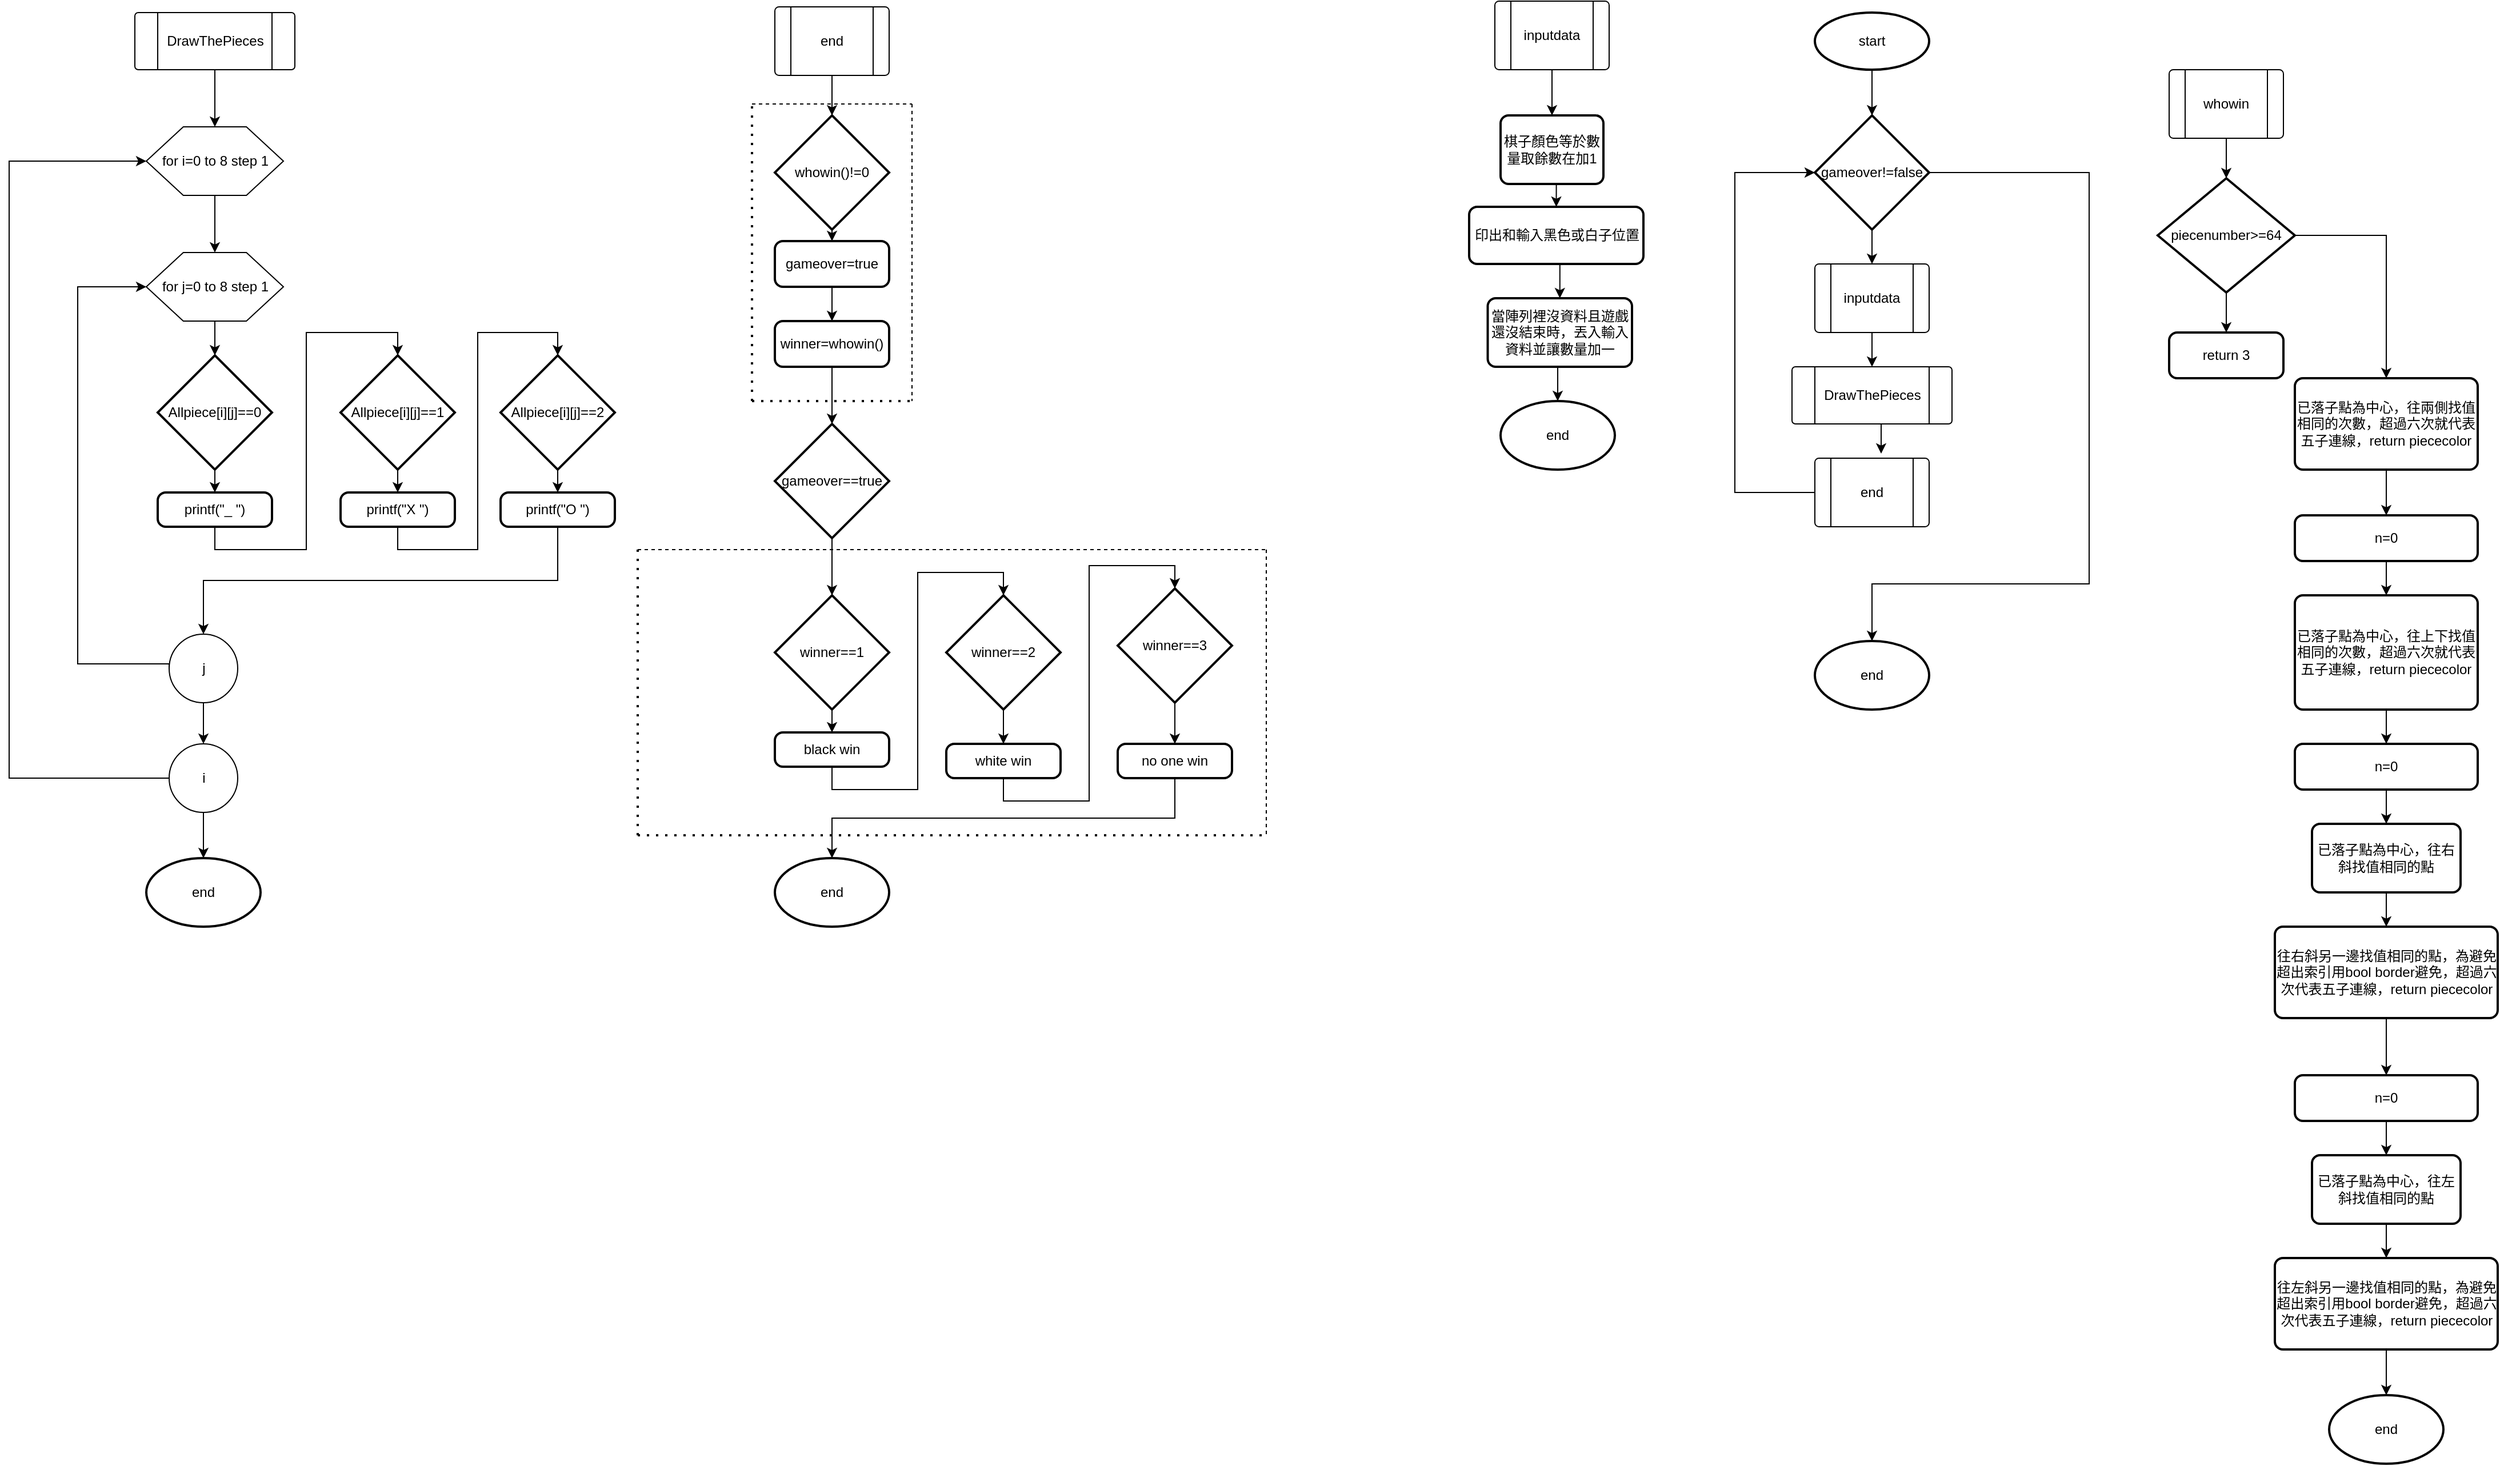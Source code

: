 <mxfile version="14.1.8" type="device"><diagram id="1aD311XhRv0LIeYJ-RHD" name="Page-1"><mxGraphModel dx="2500" dy="909" grid="1" gridSize="10" guides="1" tooltips="1" connect="1" arrows="1" fold="1" page="1" pageScale="1" pageWidth="827" pageHeight="1169" math="0" shadow="0"><root><mxCell id="0"/><mxCell id="1" parent="0"/><mxCell id="EGd4AfUDKAgY0UNJloyf-6" style="edgeStyle=orthogonalEdgeStyle;rounded=0;orthogonalLoop=1;jettySize=auto;html=1;exitX=0.5;exitY=1;exitDx=0;exitDy=0;entryX=0.5;entryY=0;entryDx=0;entryDy=0;" parent="1" source="EGd4AfUDKAgY0UNJloyf-2" target="EGd4AfUDKAgY0UNJloyf-21" edge="1"><mxGeometry relative="1" as="geometry"><mxPoint x="100" y="110" as="targetPoint"/></mxGeometry></mxCell><mxCell id="EGd4AfUDKAgY0UNJloyf-2" value="DrawThePieces" style="verticalLabelPosition=middle;verticalAlign=middle;html=1;shape=process;rounded=1;size=0.14;arcSize=6;whiteSpace=wrap;labelPosition=center;align=center;" parent="1" vertex="1"><mxGeometry x="30" y="40" width="140" height="50" as="geometry"/></mxCell><mxCell id="EGd4AfUDKAgY0UNJloyf-25" style="edgeStyle=orthogonalEdgeStyle;rounded=0;orthogonalLoop=1;jettySize=auto;html=1;exitX=0.5;exitY=1;exitDx=0;exitDy=0;entryX=0.5;entryY=0;entryDx=0;entryDy=0;" parent="1" source="EGd4AfUDKAgY0UNJloyf-21" target="EGd4AfUDKAgY0UNJloyf-23" edge="1"><mxGeometry relative="1" as="geometry"/></mxCell><mxCell id="EGd4AfUDKAgY0UNJloyf-21" value="for i=0 to 8 step 1" style="verticalLabelPosition=middle;verticalAlign=middle;html=1;shape=hexagon;perimeter=hexagonPerimeter2;arcSize=6;size=0.27;labelPosition=center;align=center;" parent="1" vertex="1"><mxGeometry x="40" y="140" width="120" height="60" as="geometry"/></mxCell><mxCell id="EGd4AfUDKAgY0UNJloyf-41" style="edgeStyle=orthogonalEdgeStyle;rounded=0;orthogonalLoop=1;jettySize=auto;html=1;exitX=0;exitY=0.5;exitDx=0;exitDy=0;exitPerimeter=0;entryX=0;entryY=0.5;entryDx=0;entryDy=0;" parent="1" source="EGd4AfUDKAgY0UNJloyf-22" target="EGd4AfUDKAgY0UNJloyf-21" edge="1"><mxGeometry relative="1" as="geometry"><Array as="points"><mxPoint x="-80" y="710"/><mxPoint x="-80" y="170"/></Array></mxGeometry></mxCell><mxCell id="EGd4AfUDKAgY0UNJloyf-88" style="edgeStyle=orthogonalEdgeStyle;rounded=0;orthogonalLoop=1;jettySize=auto;html=1;exitX=0.5;exitY=1;exitDx=0;exitDy=0;exitPerimeter=0;entryX=0.5;entryY=0;entryDx=0;entryDy=0;entryPerimeter=0;" parent="1" source="EGd4AfUDKAgY0UNJloyf-22" target="EGd4AfUDKAgY0UNJloyf-87" edge="1"><mxGeometry relative="1" as="geometry"/></mxCell><mxCell id="EGd4AfUDKAgY0UNJloyf-22" value="i" style="verticalLabelPosition=middle;verticalAlign=middle;html=1;shape=mxgraph.flowchart.on-page_reference;labelPosition=center;align=center;" parent="1" vertex="1"><mxGeometry x="60" y="680" width="60" height="60" as="geometry"/></mxCell><mxCell id="EGd4AfUDKAgY0UNJloyf-32" style="edgeStyle=orthogonalEdgeStyle;rounded=0;orthogonalLoop=1;jettySize=auto;html=1;exitX=0.5;exitY=1;exitDx=0;exitDy=0;entryX=0.5;entryY=0;entryDx=0;entryDy=0;entryPerimeter=0;" parent="1" source="EGd4AfUDKAgY0UNJloyf-23" target="EGd4AfUDKAgY0UNJloyf-26" edge="1"><mxGeometry relative="1" as="geometry"/></mxCell><mxCell id="EGd4AfUDKAgY0UNJloyf-23" value="for j=0 to 8 step 1" style="verticalLabelPosition=middle;verticalAlign=middle;html=1;shape=hexagon;perimeter=hexagonPerimeter2;arcSize=6;size=0.27;labelPosition=center;align=center;" parent="1" vertex="1"><mxGeometry x="40" y="250" width="120" height="60" as="geometry"/></mxCell><mxCell id="EGd4AfUDKAgY0UNJloyf-39" style="edgeStyle=orthogonalEdgeStyle;rounded=0;orthogonalLoop=1;jettySize=auto;html=1;exitX=0.5;exitY=1;exitDx=0;exitDy=0;exitPerimeter=0;entryX=0.5;entryY=0;entryDx=0;entryDy=0;entryPerimeter=0;" parent="1" source="EGd4AfUDKAgY0UNJloyf-24" target="EGd4AfUDKAgY0UNJloyf-22" edge="1"><mxGeometry relative="1" as="geometry"/></mxCell><mxCell id="EGd4AfUDKAgY0UNJloyf-40" style="edgeStyle=orthogonalEdgeStyle;rounded=0;orthogonalLoop=1;jettySize=auto;html=1;exitX=0;exitY=0.5;exitDx=0;exitDy=0;exitPerimeter=0;entryX=0;entryY=0.5;entryDx=0;entryDy=0;" parent="1" source="EGd4AfUDKAgY0UNJloyf-24" target="EGd4AfUDKAgY0UNJloyf-23" edge="1"><mxGeometry relative="1" as="geometry"><Array as="points"><mxPoint x="60" y="610"/><mxPoint x="-20" y="610"/><mxPoint x="-20" y="280"/></Array></mxGeometry></mxCell><mxCell id="EGd4AfUDKAgY0UNJloyf-24" value="j" style="verticalLabelPosition=middle;verticalAlign=middle;html=1;shape=mxgraph.flowchart.on-page_reference;labelPosition=center;align=center;" parent="1" vertex="1"><mxGeometry x="60" y="584" width="60" height="60" as="geometry"/></mxCell><mxCell id="EGd4AfUDKAgY0UNJloyf-33" style="edgeStyle=orthogonalEdgeStyle;rounded=0;orthogonalLoop=1;jettySize=auto;html=1;exitX=0.5;exitY=1;exitDx=0;exitDy=0;exitPerimeter=0;entryX=0.5;entryY=0;entryDx=0;entryDy=0;" parent="1" source="EGd4AfUDKAgY0UNJloyf-26" target="EGd4AfUDKAgY0UNJloyf-27" edge="1"><mxGeometry relative="1" as="geometry"/></mxCell><mxCell id="EGd4AfUDKAgY0UNJloyf-26" value="Allpiece[i][j]==0" style="strokeWidth=2;html=1;shape=mxgraph.flowchart.decision;whiteSpace=wrap;" parent="1" vertex="1"><mxGeometry x="50" y="340" width="100" height="100" as="geometry"/></mxCell><mxCell id="EGd4AfUDKAgY0UNJloyf-44" style="edgeStyle=orthogonalEdgeStyle;rounded=0;orthogonalLoop=1;jettySize=auto;html=1;exitX=0.5;exitY=1;exitDx=0;exitDy=0;entryX=0.5;entryY=0;entryDx=0;entryDy=0;entryPerimeter=0;" parent="1" source="EGd4AfUDKAgY0UNJloyf-27" target="EGd4AfUDKAgY0UNJloyf-28" edge="1"><mxGeometry relative="1" as="geometry"/></mxCell><mxCell id="EGd4AfUDKAgY0UNJloyf-27" value="printf(&quot;_ &quot;)" style="rounded=1;whiteSpace=wrap;html=1;absoluteArcSize=1;arcSize=14;strokeWidth=2;" parent="1" vertex="1"><mxGeometry x="50" y="460" width="100" height="30" as="geometry"/></mxCell><mxCell id="EGd4AfUDKAgY0UNJloyf-35" style="edgeStyle=orthogonalEdgeStyle;rounded=0;orthogonalLoop=1;jettySize=auto;html=1;exitX=0.5;exitY=1;exitDx=0;exitDy=0;exitPerimeter=0;entryX=0.5;entryY=0;entryDx=0;entryDy=0;" parent="1" source="EGd4AfUDKAgY0UNJloyf-28" target="EGd4AfUDKAgY0UNJloyf-29" edge="1"><mxGeometry relative="1" as="geometry"/></mxCell><mxCell id="EGd4AfUDKAgY0UNJloyf-28" value="Allpiece[i][j]==1" style="strokeWidth=2;html=1;shape=mxgraph.flowchart.decision;whiteSpace=wrap;" parent="1" vertex="1"><mxGeometry x="210" y="340" width="100" height="100" as="geometry"/></mxCell><mxCell id="EGd4AfUDKAgY0UNJloyf-45" style="edgeStyle=orthogonalEdgeStyle;rounded=0;orthogonalLoop=1;jettySize=auto;html=1;exitX=0.5;exitY=1;exitDx=0;exitDy=0;entryX=0.5;entryY=0;entryDx=0;entryDy=0;entryPerimeter=0;" parent="1" source="EGd4AfUDKAgY0UNJloyf-29" target="EGd4AfUDKAgY0UNJloyf-30" edge="1"><mxGeometry relative="1" as="geometry"/></mxCell><mxCell id="EGd4AfUDKAgY0UNJloyf-29" value="printf(&quot;X &quot;)" style="rounded=1;whiteSpace=wrap;html=1;absoluteArcSize=1;arcSize=14;strokeWidth=2;" parent="1" vertex="1"><mxGeometry x="210" y="460" width="100" height="30" as="geometry"/></mxCell><mxCell id="EGd4AfUDKAgY0UNJloyf-37" style="edgeStyle=orthogonalEdgeStyle;rounded=0;orthogonalLoop=1;jettySize=auto;html=1;exitX=0.5;exitY=1;exitDx=0;exitDy=0;exitPerimeter=0;entryX=0.5;entryY=0;entryDx=0;entryDy=0;" parent="1" source="EGd4AfUDKAgY0UNJloyf-30" target="EGd4AfUDKAgY0UNJloyf-31" edge="1"><mxGeometry relative="1" as="geometry"/></mxCell><mxCell id="EGd4AfUDKAgY0UNJloyf-30" value="Allpiece[i][j]==2" style="strokeWidth=2;html=1;shape=mxgraph.flowchart.decision;whiteSpace=wrap;" parent="1" vertex="1"><mxGeometry x="350" y="340" width="100" height="100" as="geometry"/></mxCell><mxCell id="EGd4AfUDKAgY0UNJloyf-38" style="edgeStyle=orthogonalEdgeStyle;rounded=0;orthogonalLoop=1;jettySize=auto;html=1;exitX=0.5;exitY=1;exitDx=0;exitDy=0;entryX=0.5;entryY=0;entryDx=0;entryDy=0;entryPerimeter=0;" parent="1" source="EGd4AfUDKAgY0UNJloyf-31" target="EGd4AfUDKAgY0UNJloyf-24" edge="1"><mxGeometry relative="1" as="geometry"/></mxCell><mxCell id="EGd4AfUDKAgY0UNJloyf-31" value="printf(&quot;O &quot;)" style="rounded=1;whiteSpace=wrap;html=1;absoluteArcSize=1;arcSize=14;strokeWidth=2;" parent="1" vertex="1"><mxGeometry x="350" y="460" width="100" height="30" as="geometry"/></mxCell><mxCell id="EGd4AfUDKAgY0UNJloyf-54" style="edgeStyle=orthogonalEdgeStyle;rounded=0;orthogonalLoop=1;jettySize=auto;html=1;exitX=0.5;exitY=1;exitDx=0;exitDy=0;entryX=0.5;entryY=0;entryDx=0;entryDy=0;entryPerimeter=0;" parent="1" source="EGd4AfUDKAgY0UNJloyf-48" target="EGd4AfUDKAgY0UNJloyf-49" edge="1"><mxGeometry relative="1" as="geometry"/></mxCell><mxCell id="EGd4AfUDKAgY0UNJloyf-48" value="end" style="verticalLabelPosition=middle;verticalAlign=middle;html=1;shape=process;whiteSpace=wrap;rounded=1;size=0.14;arcSize=6;labelPosition=center;align=center;" parent="1" vertex="1"><mxGeometry x="590" y="35" width="100" height="60" as="geometry"/></mxCell><mxCell id="EGd4AfUDKAgY0UNJloyf-51" style="edgeStyle=orthogonalEdgeStyle;rounded=0;orthogonalLoop=1;jettySize=auto;html=1;exitX=0.5;exitY=1;exitDx=0;exitDy=0;exitPerimeter=0;entryX=0.5;entryY=0;entryDx=0;entryDy=0;" parent="1" source="EGd4AfUDKAgY0UNJloyf-49" target="EGd4AfUDKAgY0UNJloyf-50" edge="1"><mxGeometry relative="1" as="geometry"/></mxCell><mxCell id="EGd4AfUDKAgY0UNJloyf-49" value="whowin()!=0" style="strokeWidth=2;html=1;shape=mxgraph.flowchart.decision;whiteSpace=wrap;" parent="1" vertex="1"><mxGeometry x="590" y="130" width="100" height="100" as="geometry"/></mxCell><mxCell id="EGd4AfUDKAgY0UNJloyf-53" style="edgeStyle=orthogonalEdgeStyle;rounded=0;orthogonalLoop=1;jettySize=auto;html=1;exitX=0.5;exitY=1;exitDx=0;exitDy=0;entryX=0.5;entryY=0;entryDx=0;entryDy=0;" parent="1" source="EGd4AfUDKAgY0UNJloyf-50" target="EGd4AfUDKAgY0UNJloyf-52" edge="1"><mxGeometry relative="1" as="geometry"/></mxCell><mxCell id="EGd4AfUDKAgY0UNJloyf-50" value="gameover=true" style="rounded=1;whiteSpace=wrap;html=1;absoluteArcSize=1;arcSize=14;strokeWidth=2;" parent="1" vertex="1"><mxGeometry x="590" y="240" width="100" height="40" as="geometry"/></mxCell><mxCell id="EGd4AfUDKAgY0UNJloyf-66" style="edgeStyle=orthogonalEdgeStyle;rounded=0;orthogonalLoop=1;jettySize=auto;html=1;exitX=0.5;exitY=1;exitDx=0;exitDy=0;" parent="1" source="EGd4AfUDKAgY0UNJloyf-52" target="EGd4AfUDKAgY0UNJloyf-67" edge="1"><mxGeometry relative="1" as="geometry"><mxPoint x="639.667" y="440" as="targetPoint"/></mxGeometry></mxCell><mxCell id="EGd4AfUDKAgY0UNJloyf-52" value="winner=whowin()" style="rounded=1;whiteSpace=wrap;html=1;absoluteArcSize=1;arcSize=14;strokeWidth=2;" parent="1" vertex="1"><mxGeometry x="590" y="310" width="100" height="40" as="geometry"/></mxCell><mxCell id="EGd4AfUDKAgY0UNJloyf-55" style="edgeStyle=orthogonalEdgeStyle;rounded=0;orthogonalLoop=1;jettySize=auto;html=1;exitX=0.5;exitY=1;exitDx=0;exitDy=0;exitPerimeter=0;entryX=0.5;entryY=0;entryDx=0;entryDy=0;" parent="1" source="EGd4AfUDKAgY0UNJloyf-56" target="EGd4AfUDKAgY0UNJloyf-58" edge="1"><mxGeometry relative="1" as="geometry"/></mxCell><mxCell id="EGd4AfUDKAgY0UNJloyf-56" value="winner==1" style="strokeWidth=2;html=1;shape=mxgraph.flowchart.decision;whiteSpace=wrap;" parent="1" vertex="1"><mxGeometry x="590" y="550" width="100" height="100" as="geometry"/></mxCell><mxCell id="EGd4AfUDKAgY0UNJloyf-57" style="edgeStyle=orthogonalEdgeStyle;rounded=0;orthogonalLoop=1;jettySize=auto;html=1;exitX=0.5;exitY=1;exitDx=0;exitDy=0;entryX=0.5;entryY=0;entryDx=0;entryDy=0;entryPerimeter=0;" parent="1" source="EGd4AfUDKAgY0UNJloyf-58" target="EGd4AfUDKAgY0UNJloyf-78" edge="1"><mxGeometry relative="1" as="geometry"><mxPoint x="700" y="710" as="targetPoint"/></mxGeometry></mxCell><mxCell id="EGd4AfUDKAgY0UNJloyf-58" value="black win" style="rounded=1;whiteSpace=wrap;html=1;absoluteArcSize=1;arcSize=14;strokeWidth=2;" parent="1" vertex="1"><mxGeometry x="590" y="670" width="100" height="30" as="geometry"/></mxCell><mxCell id="EGd4AfUDKAgY0UNJloyf-76" style="edgeStyle=orthogonalEdgeStyle;rounded=0;orthogonalLoop=1;jettySize=auto;html=1;exitX=0.5;exitY=1;exitDx=0;exitDy=0;exitPerimeter=0;entryX=0.5;entryY=0;entryDx=0;entryDy=0;entryPerimeter=0;" parent="1" source="EGd4AfUDKAgY0UNJloyf-67" target="EGd4AfUDKAgY0UNJloyf-56" edge="1"><mxGeometry relative="1" as="geometry"/></mxCell><mxCell id="EGd4AfUDKAgY0UNJloyf-67" value="gameover==true" style="strokeWidth=2;html=1;shape=mxgraph.flowchart.decision;whiteSpace=wrap;" parent="1" vertex="1"><mxGeometry x="589.997" y="400" width="100" height="100" as="geometry"/></mxCell><mxCell id="EGd4AfUDKAgY0UNJloyf-68" value="" style="endArrow=none;dashed=1;html=1;dashPattern=1 3;strokeWidth=2;" parent="1" edge="1"><mxGeometry width="50" height="50" relative="1" as="geometry"><mxPoint x="570" y="380" as="sourcePoint"/><mxPoint x="570" y="120" as="targetPoint"/></mxGeometry></mxCell><mxCell id="EGd4AfUDKAgY0UNJloyf-70" value="" style="endArrow=none;dashed=1;html=1;dashPattern=1 3;strokeWidth=2;" parent="1" edge="1"><mxGeometry width="50" height="50" relative="1" as="geometry"><mxPoint x="570" y="380" as="sourcePoint"/><mxPoint x="710" y="380" as="targetPoint"/></mxGeometry></mxCell><mxCell id="EGd4AfUDKAgY0UNJloyf-74" value="" style="endArrow=none;dashed=1;html=1;" parent="1" edge="1"><mxGeometry width="50" height="50" relative="1" as="geometry"><mxPoint x="570" y="120" as="sourcePoint"/><mxPoint x="710" y="120" as="targetPoint"/></mxGeometry></mxCell><mxCell id="EGd4AfUDKAgY0UNJloyf-75" value="" style="endArrow=none;dashed=1;html=1;" parent="1" edge="1"><mxGeometry width="50" height="50" relative="1" as="geometry"><mxPoint x="710" y="120" as="sourcePoint"/><mxPoint x="710" y="380" as="targetPoint"/></mxGeometry></mxCell><mxCell id="EGd4AfUDKAgY0UNJloyf-77" style="edgeStyle=orthogonalEdgeStyle;rounded=0;orthogonalLoop=1;jettySize=auto;html=1;exitX=0.5;exitY=1;exitDx=0;exitDy=0;exitPerimeter=0;entryX=0.5;entryY=0;entryDx=0;entryDy=0;" parent="1" source="EGd4AfUDKAgY0UNJloyf-78" target="EGd4AfUDKAgY0UNJloyf-80" edge="1"><mxGeometry relative="1" as="geometry"/></mxCell><mxCell id="EGd4AfUDKAgY0UNJloyf-78" value="winner==2" style="strokeWidth=2;html=1;shape=mxgraph.flowchart.decision;whiteSpace=wrap;" parent="1" vertex="1"><mxGeometry x="740" y="550" width="100" height="100" as="geometry"/></mxCell><mxCell id="EGd4AfUDKAgY0UNJloyf-79" style="edgeStyle=orthogonalEdgeStyle;rounded=0;orthogonalLoop=1;jettySize=auto;html=1;exitX=0.5;exitY=1;exitDx=0;exitDy=0;entryX=0.5;entryY=0;entryDx=0;entryDy=0;entryPerimeter=0;" parent="1" source="EGd4AfUDKAgY0UNJloyf-80" target="EGd4AfUDKAgY0UNJloyf-82" edge="1"><mxGeometry relative="1" as="geometry"><mxPoint x="1037" y="550" as="targetPoint"/></mxGeometry></mxCell><mxCell id="EGd4AfUDKAgY0UNJloyf-80" value="white win&lt;span style=&quot;color: rgba(0 , 0 , 0 , 0) ; font-family: monospace ; font-size: 0px&quot;&gt;%3CmxGraphModel%3E%3Croot%3E%3CmxCell%20id%3D%220%22%2F%3E%3CmxCell%20id%3D%221%22%20parent%3D%220%22%2F%3E%3CmxCell%20id%3D%222%22%20style%3D%22edgeStyle%3DorthogonalEdgeStyle%3Brounded%3D0%3BorthogonalLoop%3D1%3BjettySize%3Dauto%3Bhtml%3D1%3BexitX%3D0.5%3BexitY%3D1%3BexitDx%3D0%3BexitDy%3D0%3BexitPerimeter%3D0%3BentryX%3D0.5%3BentryY%3D0%3BentryDx%3D0%3BentryDy%3D0%3B%22%20edge%3D%221%22%20source%3D%223%22%20target%3D%225%22%20parent%3D%221%22%3E%3CmxGeometry%20relative%3D%221%22%20as%3D%22geometry%22%2F%3E%3C%2FmxCell%3E%3CmxCell%20id%3D%223%22%20value%3D%22winner%3D%3D1%22%20style%3D%22strokeWidth%3D2%3Bhtml%3D1%3Bshape%3Dmxgraph.flowchart.decision%3BwhiteSpace%3Dwrap%3B%22%20vertex%3D%221%22%20parent%3D%221%22%3E%3CmxGeometry%20x%3D%22590%22%20y%3D%22550%22%20width%3D%22100%22%20height%3D%22100%22%20as%3D%22geometry%22%2F%3E%3C%2FmxCell%3E%3CmxCell%20id%3D%224%22%20style%3D%22edgeStyle%3DorthogonalEdgeStyle%3Brounded%3D0%3BorthogonalLoop%3D1%3BjettySize%3Dauto%3Bhtml%3D1%3BexitX%3D0.5%3BexitY%3D1%3BexitDx%3D0%3BexitDy%3D0%3BentryX%3D0.5%3BentryY%3D0%3BentryDx%3D0%3BentryDy%3D0%3BentryPerimeter%3D0%3B%22%20edge%3D%221%22%20source%3D%225%22%20parent%3D%221%22%3E%3CmxGeometry%20relative%3D%221%22%20as%3D%22geometry%22%3E%3CmxPoint%20x%3D%22800%22%20y%3D%22550%22%20as%3D%22targetPoint%22%2F%3E%3C%2FmxGeometry%3E%3C%2FmxCell%3E%3CmxCell%20id%3D%225%22%20value%3D%22black%20win%22%20style%3D%22rounded%3D1%3BwhiteSpace%3Dwrap%3Bhtml%3D1%3BabsoluteArcSize%3D1%3BarcSize%3D14%3BstrokeWidth%3D2%3B%22%20vertex%3D%221%22%20parent%3D%221%22%3E%3CmxGeometry%20x%3D%22590%22%20y%3D%22670%22%20width%3D%22100%22%20height%3D%2230%22%20as%3D%22geometry%22%2F%3E%3C%2FmxCell%3E%3C%2Froot%3E%3C%2FmxGraphModel%3E&lt;/span&gt;" style="rounded=1;whiteSpace=wrap;html=1;absoluteArcSize=1;arcSize=14;strokeWidth=2;" parent="1" vertex="1"><mxGeometry x="740" y="680" width="100" height="30" as="geometry"/></mxCell><mxCell id="EGd4AfUDKAgY0UNJloyf-81" style="edgeStyle=orthogonalEdgeStyle;rounded=0;orthogonalLoop=1;jettySize=auto;html=1;exitX=0.5;exitY=1;exitDx=0;exitDy=0;exitPerimeter=0;entryX=0.5;entryY=0;entryDx=0;entryDy=0;" parent="1" source="EGd4AfUDKAgY0UNJloyf-82" target="EGd4AfUDKAgY0UNJloyf-84" edge="1"><mxGeometry relative="1" as="geometry"/></mxCell><mxCell id="EGd4AfUDKAgY0UNJloyf-82" value="winner==3" style="strokeWidth=2;html=1;shape=mxgraph.flowchart.decision;whiteSpace=wrap;" parent="1" vertex="1"><mxGeometry x="890" y="544" width="100" height="100" as="geometry"/></mxCell><mxCell id="EGd4AfUDKAgY0UNJloyf-86" style="edgeStyle=orthogonalEdgeStyle;rounded=0;orthogonalLoop=1;jettySize=auto;html=1;exitX=0.5;exitY=1;exitDx=0;exitDy=0;entryX=0.5;entryY=0;entryDx=0;entryDy=0;entryPerimeter=0;" parent="1" source="EGd4AfUDKAgY0UNJloyf-84" target="EGd4AfUDKAgY0UNJloyf-85" edge="1"><mxGeometry relative="1" as="geometry"/></mxCell><mxCell id="EGd4AfUDKAgY0UNJloyf-84" value="no one win" style="rounded=1;whiteSpace=wrap;html=1;absoluteArcSize=1;arcSize=14;strokeWidth=2;" parent="1" vertex="1"><mxGeometry x="890" y="680" width="100" height="30" as="geometry"/></mxCell><mxCell id="EGd4AfUDKAgY0UNJloyf-85" value="end" style="strokeWidth=2;html=1;shape=mxgraph.flowchart.start_1;whiteSpace=wrap;" parent="1" vertex="1"><mxGeometry x="590" y="780" width="100" height="60" as="geometry"/></mxCell><mxCell id="EGd4AfUDKAgY0UNJloyf-87" value="end" style="strokeWidth=2;html=1;shape=mxgraph.flowchart.start_1;whiteSpace=wrap;" parent="1" vertex="1"><mxGeometry x="40" y="780" width="100" height="60" as="geometry"/></mxCell><mxCell id="pH34HNgsNr_-cKesOnFp-7" value="" style="endArrow=none;dashed=1;html=1;dashPattern=1 3;strokeWidth=2;" edge="1" parent="1"><mxGeometry width="50" height="50" relative="1" as="geometry"><mxPoint x="470" y="760" as="sourcePoint"/><mxPoint x="470" y="510" as="targetPoint"/></mxGeometry></mxCell><mxCell id="pH34HNgsNr_-cKesOnFp-8" value="" style="endArrow=none;dashed=1;html=1;dashPattern=1 3;strokeWidth=2;" edge="1" parent="1"><mxGeometry width="50" height="50" relative="1" as="geometry"><mxPoint x="470" y="760" as="sourcePoint"/><mxPoint x="1020" y="760" as="targetPoint"/></mxGeometry></mxCell><mxCell id="pH34HNgsNr_-cKesOnFp-9" value="" style="endArrow=none;dashed=1;html=1;" edge="1" parent="1"><mxGeometry width="50" height="50" relative="1" as="geometry"><mxPoint x="470" y="510" as="sourcePoint"/><mxPoint x="1020" y="510" as="targetPoint"/></mxGeometry></mxCell><mxCell id="pH34HNgsNr_-cKesOnFp-10" value="" style="endArrow=none;dashed=1;html=1;" edge="1" parent="1"><mxGeometry width="50" height="50" relative="1" as="geometry"><mxPoint x="1020" y="510" as="sourcePoint"/><mxPoint x="1020" y="760" as="targetPoint"/></mxGeometry></mxCell><mxCell id="pH34HNgsNr_-cKesOnFp-19" style="edgeStyle=orthogonalEdgeStyle;rounded=0;orthogonalLoop=1;jettySize=auto;html=1;exitX=0.5;exitY=1;exitDx=0;exitDy=0;entryX=0.5;entryY=0;entryDx=0;entryDy=0;" edge="1" parent="1" source="pH34HNgsNr_-cKesOnFp-12" target="pH34HNgsNr_-cKesOnFp-18"><mxGeometry relative="1" as="geometry"/></mxCell><mxCell id="pH34HNgsNr_-cKesOnFp-12" value="inputdata" style="verticalLabelPosition=middle;verticalAlign=middle;html=1;shape=process;whiteSpace=wrap;rounded=1;size=0.14;arcSize=6;labelPosition=center;align=center;" vertex="1" parent="1"><mxGeometry x="1220" y="30" width="100" height="60" as="geometry"/></mxCell><mxCell id="pH34HNgsNr_-cKesOnFp-21" style="edgeStyle=orthogonalEdgeStyle;rounded=0;orthogonalLoop=1;jettySize=auto;html=1;exitX=0.5;exitY=1;exitDx=0;exitDy=0;entryX=0.5;entryY=0;entryDx=0;entryDy=0;" edge="1" parent="1" source="pH34HNgsNr_-cKesOnFp-18" target="pH34HNgsNr_-cKesOnFp-20"><mxGeometry relative="1" as="geometry"/></mxCell><mxCell id="pH34HNgsNr_-cKesOnFp-18" value="棋子顏色等於數量取餘數在加1" style="rounded=1;whiteSpace=wrap;html=1;absoluteArcSize=1;arcSize=14;strokeWidth=2;" vertex="1" parent="1"><mxGeometry x="1225" y="130" width="90" height="60" as="geometry"/></mxCell><mxCell id="pH34HNgsNr_-cKesOnFp-25" style="edgeStyle=orthogonalEdgeStyle;rounded=0;orthogonalLoop=1;jettySize=auto;html=1;exitX=0.5;exitY=1;exitDx=0;exitDy=0;entryX=0.5;entryY=0;entryDx=0;entryDy=0;" edge="1" parent="1" source="pH34HNgsNr_-cKesOnFp-20" target="pH34HNgsNr_-cKesOnFp-24"><mxGeometry relative="1" as="geometry"/></mxCell><mxCell id="pH34HNgsNr_-cKesOnFp-20" value="印出和輸入黑色或白子位置" style="rounded=1;whiteSpace=wrap;html=1;absoluteArcSize=1;arcSize=14;strokeWidth=2;" vertex="1" parent="1"><mxGeometry x="1197.5" y="210" width="152.5" height="50" as="geometry"/></mxCell><mxCell id="pH34HNgsNr_-cKesOnFp-27" style="edgeStyle=orthogonalEdgeStyle;rounded=0;orthogonalLoop=1;jettySize=auto;html=1;exitX=0.5;exitY=1;exitDx=0;exitDy=0;entryX=0.5;entryY=0;entryDx=0;entryDy=0;entryPerimeter=0;" edge="1" parent="1" source="pH34HNgsNr_-cKesOnFp-24" target="pH34HNgsNr_-cKesOnFp-26"><mxGeometry relative="1" as="geometry"/></mxCell><mxCell id="pH34HNgsNr_-cKesOnFp-24" value="當陣列裡沒資料且遊戲還沒結束時，丟入輸入資料並讓數量加一" style="rounded=1;whiteSpace=wrap;html=1;absoluteArcSize=1;arcSize=14;strokeWidth=2;" vertex="1" parent="1"><mxGeometry x="1213.75" y="290" width="126.25" height="60" as="geometry"/></mxCell><mxCell id="pH34HNgsNr_-cKesOnFp-26" value="end" style="strokeWidth=2;html=1;shape=mxgraph.flowchart.start_1;whiteSpace=wrap;" vertex="1" parent="1"><mxGeometry x="1225" y="380" width="100" height="60" as="geometry"/></mxCell><mxCell id="pH34HNgsNr_-cKesOnFp-37" style="edgeStyle=orthogonalEdgeStyle;rounded=0;orthogonalLoop=1;jettySize=auto;html=1;exitX=0.5;exitY=1;exitDx=0;exitDy=0;exitPerimeter=0;entryX=0.5;entryY=0;entryDx=0;entryDy=0;entryPerimeter=0;" edge="1" parent="1" source="pH34HNgsNr_-cKesOnFp-28" target="pH34HNgsNr_-cKesOnFp-29"><mxGeometry relative="1" as="geometry"/></mxCell><mxCell id="pH34HNgsNr_-cKesOnFp-28" value="start" style="strokeWidth=2;html=1;shape=mxgraph.flowchart.start_1;whiteSpace=wrap;" vertex="1" parent="1"><mxGeometry x="1500" y="40" width="100" height="50" as="geometry"/></mxCell><mxCell id="pH34HNgsNr_-cKesOnFp-34" style="edgeStyle=orthogonalEdgeStyle;rounded=0;orthogonalLoop=1;jettySize=auto;html=1;exitX=0.5;exitY=1;exitDx=0;exitDy=0;exitPerimeter=0;entryX=0.5;entryY=0;entryDx=0;entryDy=0;" edge="1" parent="1" source="pH34HNgsNr_-cKesOnFp-29" target="pH34HNgsNr_-cKesOnFp-31"><mxGeometry relative="1" as="geometry"/></mxCell><mxCell id="pH34HNgsNr_-cKesOnFp-42" style="edgeStyle=orthogonalEdgeStyle;rounded=0;orthogonalLoop=1;jettySize=auto;html=1;exitX=1;exitY=0.5;exitDx=0;exitDy=0;exitPerimeter=0;entryX=0.5;entryY=0;entryDx=0;entryDy=0;entryPerimeter=0;" edge="1" parent="1" source="pH34HNgsNr_-cKesOnFp-29" target="pH34HNgsNr_-cKesOnFp-41"><mxGeometry relative="1" as="geometry"><Array as="points"><mxPoint x="1740" y="180"/><mxPoint x="1740" y="540"/><mxPoint x="1550" y="540"/></Array></mxGeometry></mxCell><mxCell id="pH34HNgsNr_-cKesOnFp-29" value="gameover!=false" style="strokeWidth=2;html=1;shape=mxgraph.flowchart.decision;whiteSpace=wrap;" vertex="1" parent="1"><mxGeometry x="1500" y="130" width="100" height="100" as="geometry"/></mxCell><mxCell id="pH34HNgsNr_-cKesOnFp-35" style="edgeStyle=orthogonalEdgeStyle;rounded=0;orthogonalLoop=1;jettySize=auto;html=1;exitX=0.5;exitY=1;exitDx=0;exitDy=0;entryX=0.5;entryY=0;entryDx=0;entryDy=0;" edge="1" parent="1" source="pH34HNgsNr_-cKesOnFp-31" target="pH34HNgsNr_-cKesOnFp-33"><mxGeometry relative="1" as="geometry"/></mxCell><mxCell id="pH34HNgsNr_-cKesOnFp-31" value="inputdata" style="verticalLabelPosition=middle;verticalAlign=middle;html=1;shape=process;whiteSpace=wrap;rounded=1;size=0.14;arcSize=6;labelPosition=center;align=center;" vertex="1" parent="1"><mxGeometry x="1500" y="260" width="100" height="60" as="geometry"/></mxCell><mxCell id="pH34HNgsNr_-cKesOnFp-39" style="edgeStyle=orthogonalEdgeStyle;rounded=0;orthogonalLoop=1;jettySize=auto;html=1;exitX=0;exitY=0.5;exitDx=0;exitDy=0;entryX=0;entryY=0.5;entryDx=0;entryDy=0;entryPerimeter=0;" edge="1" parent="1" source="pH34HNgsNr_-cKesOnFp-32" target="pH34HNgsNr_-cKesOnFp-29"><mxGeometry relative="1" as="geometry"><Array as="points"><mxPoint x="1430" y="460"/><mxPoint x="1430" y="180"/></Array></mxGeometry></mxCell><mxCell id="pH34HNgsNr_-cKesOnFp-32" value="end" style="verticalLabelPosition=middle;verticalAlign=middle;html=1;shape=process;whiteSpace=wrap;rounded=1;size=0.14;arcSize=6;labelPosition=center;align=center;" vertex="1" parent="1"><mxGeometry x="1500" y="430" width="100" height="60" as="geometry"/></mxCell><mxCell id="pH34HNgsNr_-cKesOnFp-36" style="edgeStyle=orthogonalEdgeStyle;rounded=0;orthogonalLoop=1;jettySize=auto;html=1;exitX=0.5;exitY=1;exitDx=0;exitDy=0;entryX=0.58;entryY=-0.067;entryDx=0;entryDy=0;entryPerimeter=0;" edge="1" parent="1" source="pH34HNgsNr_-cKesOnFp-33" target="pH34HNgsNr_-cKesOnFp-32"><mxGeometry relative="1" as="geometry"/></mxCell><mxCell id="pH34HNgsNr_-cKesOnFp-33" value="DrawThePieces" style="verticalLabelPosition=middle;verticalAlign=middle;html=1;shape=process;rounded=1;size=0.14;arcSize=6;whiteSpace=wrap;labelPosition=center;align=center;" vertex="1" parent="1"><mxGeometry x="1480" y="350" width="140" height="50" as="geometry"/></mxCell><mxCell id="pH34HNgsNr_-cKesOnFp-41" value="end" style="strokeWidth=2;html=1;shape=mxgraph.flowchart.start_1;whiteSpace=wrap;" vertex="1" parent="1"><mxGeometry x="1500" y="590" width="100" height="60" as="geometry"/></mxCell><mxCell id="pH34HNgsNr_-cKesOnFp-50" style="edgeStyle=orthogonalEdgeStyle;rounded=0;orthogonalLoop=1;jettySize=auto;html=1;exitX=0.5;exitY=1;exitDx=0;exitDy=0;entryX=0.5;entryY=0;entryDx=0;entryDy=0;entryPerimeter=0;" edge="1" parent="1" source="pH34HNgsNr_-cKesOnFp-43" target="pH34HNgsNr_-cKesOnFp-47"><mxGeometry relative="1" as="geometry"/></mxCell><mxCell id="pH34HNgsNr_-cKesOnFp-43" value="whowin" style="verticalLabelPosition=middle;verticalAlign=middle;html=1;shape=process;whiteSpace=wrap;rounded=1;size=0.14;arcSize=6;labelPosition=center;align=center;" vertex="1" parent="1"><mxGeometry x="1810" y="90" width="100" height="60" as="geometry"/></mxCell><mxCell id="pH34HNgsNr_-cKesOnFp-49" style="edgeStyle=orthogonalEdgeStyle;rounded=0;orthogonalLoop=1;jettySize=auto;html=1;exitX=0.5;exitY=1;exitDx=0;exitDy=0;exitPerimeter=0;entryX=0.5;entryY=0;entryDx=0;entryDy=0;" edge="1" parent="1" source="pH34HNgsNr_-cKesOnFp-47" target="pH34HNgsNr_-cKesOnFp-48"><mxGeometry relative="1" as="geometry"/></mxCell><mxCell id="pH34HNgsNr_-cKesOnFp-51" style="edgeStyle=orthogonalEdgeStyle;rounded=0;orthogonalLoop=1;jettySize=auto;html=1;exitX=1;exitY=0.5;exitDx=0;exitDy=0;exitPerimeter=0;entryX=0.5;entryY=0;entryDx=0;entryDy=0;" edge="1" parent="1" source="pH34HNgsNr_-cKesOnFp-47" target="pH34HNgsNr_-cKesOnFp-52"><mxGeometry relative="1" as="geometry"><mxPoint x="1970" y="410.0" as="targetPoint"/></mxGeometry></mxCell><mxCell id="pH34HNgsNr_-cKesOnFp-47" value="piecenumber&amp;gt;=64" style="strokeWidth=2;html=1;shape=mxgraph.flowchart.decision;whiteSpace=wrap;" vertex="1" parent="1"><mxGeometry x="1800" y="185" width="120" height="100" as="geometry"/></mxCell><mxCell id="pH34HNgsNr_-cKesOnFp-48" value="return 3" style="rounded=1;whiteSpace=wrap;html=1;absoluteArcSize=1;arcSize=14;strokeWidth=2;" vertex="1" parent="1"><mxGeometry x="1810" y="320" width="100" height="40" as="geometry"/></mxCell><mxCell id="pH34HNgsNr_-cKesOnFp-55" style="edgeStyle=orthogonalEdgeStyle;rounded=0;orthogonalLoop=1;jettySize=auto;html=1;exitX=0.5;exitY=1;exitDx=0;exitDy=0;entryX=0.5;entryY=0;entryDx=0;entryDy=0;" edge="1" parent="1" source="pH34HNgsNr_-cKesOnFp-52" target="pH34HNgsNr_-cKesOnFp-54"><mxGeometry relative="1" as="geometry"/></mxCell><mxCell id="pH34HNgsNr_-cKesOnFp-52" value="已落子點為中心，往兩側找值相同的次數，超過六次就代表五子連線，return piececolor" style="rounded=1;whiteSpace=wrap;html=1;absoluteArcSize=1;arcSize=14;strokeWidth=2;" vertex="1" parent="1"><mxGeometry x="1920" y="360" width="160" height="80" as="geometry"/></mxCell><mxCell id="pH34HNgsNr_-cKesOnFp-58" style="edgeStyle=orthogonalEdgeStyle;rounded=0;orthogonalLoop=1;jettySize=auto;html=1;exitX=0.5;exitY=1;exitDx=0;exitDy=0;entryX=0.5;entryY=0;entryDx=0;entryDy=0;" edge="1" parent="1" source="pH34HNgsNr_-cKesOnFp-53" target="pH34HNgsNr_-cKesOnFp-57"><mxGeometry relative="1" as="geometry"/></mxCell><mxCell id="pH34HNgsNr_-cKesOnFp-53" value="已落子點為中心，往上下找值相同的次數，超過六次就代表五子連線，return piececolor" style="rounded=1;whiteSpace=wrap;html=1;absoluteArcSize=1;arcSize=14;strokeWidth=2;" vertex="1" parent="1"><mxGeometry x="1920" y="550" width="160" height="100" as="geometry"/></mxCell><mxCell id="pH34HNgsNr_-cKesOnFp-56" style="edgeStyle=orthogonalEdgeStyle;rounded=0;orthogonalLoop=1;jettySize=auto;html=1;exitX=0.5;exitY=1;exitDx=0;exitDy=0;entryX=0.5;entryY=0;entryDx=0;entryDy=0;" edge="1" parent="1" source="pH34HNgsNr_-cKesOnFp-54" target="pH34HNgsNr_-cKesOnFp-53"><mxGeometry relative="1" as="geometry"/></mxCell><mxCell id="pH34HNgsNr_-cKesOnFp-54" value="n=0" style="rounded=1;whiteSpace=wrap;html=1;absoluteArcSize=1;arcSize=14;strokeWidth=2;" vertex="1" parent="1"><mxGeometry x="1920" y="480" width="160" height="40" as="geometry"/></mxCell><mxCell id="pH34HNgsNr_-cKesOnFp-60" style="edgeStyle=orthogonalEdgeStyle;rounded=0;orthogonalLoop=1;jettySize=auto;html=1;exitX=0.5;exitY=1;exitDx=0;exitDy=0;entryX=0.5;entryY=0;entryDx=0;entryDy=0;" edge="1" parent="1" source="pH34HNgsNr_-cKesOnFp-57" target="pH34HNgsNr_-cKesOnFp-59"><mxGeometry relative="1" as="geometry"/></mxCell><mxCell id="pH34HNgsNr_-cKesOnFp-57" value="n=0" style="rounded=1;whiteSpace=wrap;html=1;absoluteArcSize=1;arcSize=14;strokeWidth=2;" vertex="1" parent="1"><mxGeometry x="1920" y="680" width="160" height="40" as="geometry"/></mxCell><mxCell id="pH34HNgsNr_-cKesOnFp-62" style="edgeStyle=orthogonalEdgeStyle;rounded=0;orthogonalLoop=1;jettySize=auto;html=1;exitX=0.5;exitY=1;exitDx=0;exitDy=0;entryX=0.5;entryY=0;entryDx=0;entryDy=0;" edge="1" parent="1" source="pH34HNgsNr_-cKesOnFp-59" target="pH34HNgsNr_-cKesOnFp-61"><mxGeometry relative="1" as="geometry"/></mxCell><mxCell id="pH34HNgsNr_-cKesOnFp-59" value="已落子點為中心，往右斜找值相同的點" style="rounded=1;whiteSpace=wrap;html=1;absoluteArcSize=1;arcSize=14;strokeWidth=2;" vertex="1" parent="1"><mxGeometry x="1935" y="750" width="130" height="60" as="geometry"/></mxCell><mxCell id="pH34HNgsNr_-cKesOnFp-68" style="edgeStyle=orthogonalEdgeStyle;rounded=0;orthogonalLoop=1;jettySize=auto;html=1;exitX=0.5;exitY=1;exitDx=0;exitDy=0;entryX=0.5;entryY=0;entryDx=0;entryDy=0;" edge="1" parent="1" source="pH34HNgsNr_-cKesOnFp-61" target="pH34HNgsNr_-cKesOnFp-64"><mxGeometry relative="1" as="geometry"/></mxCell><mxCell id="pH34HNgsNr_-cKesOnFp-61" value="往右斜另一邊找值相同的點，為避免超出索引用bool border避免，超過六次代表五子連線，return piececolor" style="rounded=1;whiteSpace=wrap;html=1;absoluteArcSize=1;arcSize=14;strokeWidth=2;" vertex="1" parent="1"><mxGeometry x="1902.5" y="840" width="195" height="80" as="geometry"/></mxCell><mxCell id="pH34HNgsNr_-cKesOnFp-63" style="edgeStyle=orthogonalEdgeStyle;rounded=0;orthogonalLoop=1;jettySize=auto;html=1;exitX=0.5;exitY=1;exitDx=0;exitDy=0;entryX=0.5;entryY=0;entryDx=0;entryDy=0;" edge="1" parent="1" source="pH34HNgsNr_-cKesOnFp-64" target="pH34HNgsNr_-cKesOnFp-66"><mxGeometry relative="1" as="geometry"/></mxCell><mxCell id="pH34HNgsNr_-cKesOnFp-64" value="n=0" style="rounded=1;whiteSpace=wrap;html=1;absoluteArcSize=1;arcSize=14;strokeWidth=2;" vertex="1" parent="1"><mxGeometry x="1920" y="970" width="160" height="40" as="geometry"/></mxCell><mxCell id="pH34HNgsNr_-cKesOnFp-65" style="edgeStyle=orthogonalEdgeStyle;rounded=0;orthogonalLoop=1;jettySize=auto;html=1;exitX=0.5;exitY=1;exitDx=0;exitDy=0;entryX=0.5;entryY=0;entryDx=0;entryDy=0;" edge="1" parent="1" source="pH34HNgsNr_-cKesOnFp-66" target="pH34HNgsNr_-cKesOnFp-67"><mxGeometry relative="1" as="geometry"/></mxCell><mxCell id="pH34HNgsNr_-cKesOnFp-66" value="已落子點為中心，往左斜找值相同的點" style="rounded=1;whiteSpace=wrap;html=1;absoluteArcSize=1;arcSize=14;strokeWidth=2;" vertex="1" parent="1"><mxGeometry x="1935" y="1040" width="130" height="60" as="geometry"/></mxCell><mxCell id="pH34HNgsNr_-cKesOnFp-71" style="edgeStyle=orthogonalEdgeStyle;rounded=0;orthogonalLoop=1;jettySize=auto;html=1;exitX=0.5;exitY=1;exitDx=0;exitDy=0;entryX=0.5;entryY=0;entryDx=0;entryDy=0;entryPerimeter=0;" edge="1" parent="1" source="pH34HNgsNr_-cKesOnFp-67" target="pH34HNgsNr_-cKesOnFp-70"><mxGeometry relative="1" as="geometry"/></mxCell><mxCell id="pH34HNgsNr_-cKesOnFp-67" value="往左斜另一邊找值相同的點，為避免超出索引用bool border避免，超過六次代表五子連線，return piececolor" style="rounded=1;whiteSpace=wrap;html=1;absoluteArcSize=1;arcSize=14;strokeWidth=2;" vertex="1" parent="1"><mxGeometry x="1902.5" y="1130" width="195" height="80" as="geometry"/></mxCell><mxCell id="pH34HNgsNr_-cKesOnFp-70" value="end" style="strokeWidth=2;html=1;shape=mxgraph.flowchart.start_1;whiteSpace=wrap;" vertex="1" parent="1"><mxGeometry x="1950" y="1250" width="100" height="60" as="geometry"/></mxCell></root></mxGraphModel></diagram></mxfile>